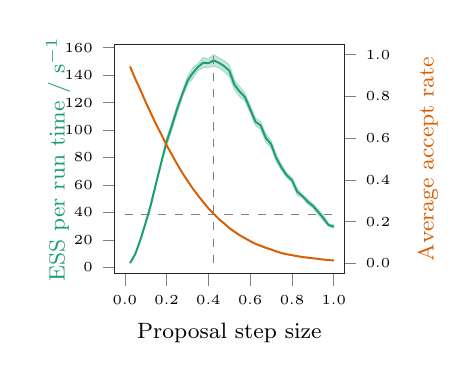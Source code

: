 % This file was created by matplotlib2tikz v0.6.11.
\pgfplotsset{scaled y ticks=false}

\begin{tikzpicture}

\definecolor{color1}{rgb}{0.851,0.373,0.008}
\definecolor{color0}{rgb}{0.106,0.62,0.467}

\begin{axis}[
  xlabel={\footnotesize Proposal step size},
  ylabel={\footnotesize\color{color0} ESS per run time / $\textrm{s}^{-1}$},
  y label style={at={(axis description cs:-0.15,.5)},rotate=0,anchor=south},
  width=45mm,
  height=45mm,
  xmin=-0.05, xmax=1.05,
  ymin=-4.783, ymax=162.591,
  xtick={-0.2,0,0.2,0.4,0.6,0.8,1,1.2},
  xticklabels={,0.0,0.2,0.4,0.6,0.8,1.0,},
  ytick={-20,0,20,40,60,80,100,120,140,160},
  yticklabels={,0,20,40,60,80,100,120,140,160},
  tick align=outside,
  tick pos=left,
  x grid style={white!80.0!black},
  y grid style={white!80.0!black},
  axis line style={lightgray!20.0!black},
  every tick label/.append style={font=\tiny},
]
\path [draw=color0, fill=color0, opacity=0.25] (axis cs:0.025,3.46)
--(axis cs:0.025,2.825)
--(axis cs:0.05,9.414)
--(axis cs:0.075,19.503)
--(axis cs:0.1,31.697)
--(axis cs:0.125,44.112)
--(axis cs:0.15,60.483)
--(axis cs:0.175,75.822)
--(axis cs:0.2,88.486)
--(axis cs:0.225,99.948)
--(axis cs:0.25,112.39)
--(axis cs:0.275,123.893)
--(axis cs:0.3,132.829)
--(axis cs:0.325,137.699)
--(axis cs:0.35,143.47)
--(axis cs:0.375,145.295)
--(axis cs:0.4,145.551)
--(axis cs:0.425,146.486)
--(axis cs:0.45,145.397)
--(axis cs:0.475,142.657)
--(axis cs:0.5,138.772)
--(axis cs:0.525,129.668)
--(axis cs:0.55,124.21)
--(axis cs:0.575,121.216)
--(axis cs:0.6,112.334)
--(axis cs:0.625,103.521)
--(axis cs:0.65,100.402)
--(axis cs:0.675,91.176)
--(axis cs:0.7,86.998)
--(axis cs:0.725,76.974)
--(axis cs:0.75,70.51)
--(axis cs:0.775,65.319)
--(axis cs:0.8,61.525)
--(axis cs:0.825,52.611)
--(axis cs:0.85,50.629)
--(axis cs:0.875,46.052)
--(axis cs:0.9,43.292)
--(axis cs:0.925,38.581)
--(axis cs:0.95,34.007)
--(axis cs:0.975,29.989)
--(axis cs:1,28.485)
--(axis cs:1,30.946)
--(axis cs:1,30.946)
--(axis cs:0.975,31.684)
--(axis cs:0.95,37.927)
--(axis cs:0.925,42.336)
--(axis cs:0.9,46.296)
--(axis cs:0.875,49.788)
--(axis cs:0.85,53.063)
--(axis cs:0.825,57.578)
--(axis cs:0.8,65.419)
--(axis cs:0.775,68.757)
--(axis cs:0.75,74.837)
--(axis cs:0.725,82.136)
--(axis cs:0.7,92.506)
--(axis cs:0.675,97.164)
--(axis cs:0.65,106.261)
--(axis cs:0.625,108.844)
--(axis cs:0.6,118.048)
--(axis cs:0.575,126.719)
--(axis cs:0.55,131.686)
--(axis cs:0.525,136.132)
--(axis cs:0.5,147.531)
--(axis cs:0.475,150.58)
--(axis cs:0.45,152.638)
--(axis cs:0.425,154.983)
--(axis cs:0.4,151.897)
--(axis cs:0.375,152.863)
--(axis cs:0.35,148.475)
--(axis cs:0.325,145.485)
--(axis cs:0.3,138.996)
--(axis cs:0.275,128.202)
--(axis cs:0.25,118.125)
--(axis cs:0.225,106.14)
--(axis cs:0.2,94.577)
--(axis cs:0.175,77.953)
--(axis cs:0.15,62.69)
--(axis cs:0.125,47.779)
--(axis cs:0.1,33.673)
--(axis cs:0.075,21.248)
--(axis cs:0.05,10.145)
--(axis cs:0.025,3.46)
--cycle;

\addplot [line width=0.7pt, color0, forget plot]
table {%
0.025 3.143
0.05 9.78
0.075 20.376
0.1 32.685
0.125 45.946
0.15 61.587
0.175 76.887
0.2 91.532
0.225 103.044
0.25 115.257
0.275 126.047
0.3 135.913
0.325 141.592
0.35 145.972
0.375 149.079
0.4 148.724
0.425 150.734
0.45 149.017
0.475 146.619
0.5 143.152
0.525 132.9
0.55 127.948
0.575 123.967
0.6 115.191
0.625 106.183
0.65 103.331
0.675 94.17
0.7 89.752
0.725 79.555
0.75 72.674
0.775 67.038
0.8 63.472
0.825 55.094
0.85 51.846
0.875 47.92
0.9 44.794
0.925 40.458
0.95 35.967
0.975 30.837
1 29.715
};

\end{axis}

\begin{axis}[
  ylabel={\footnotesize\color{color1} Average accept rate},
  axis y line*=right,
  axis x line=none,
  y label style={at={(axis description cs:1.45,.5)},rotate=0,anchor=south},
  width=45mm,
  height=45mm,
  xmin=-0.05, xmax=1.05,
  ymin=-0.05, ymax=1.05,
  ytick={-0.2,0,0.2,0.4,0.6,0.8,1,1.2},
  yticklabels={,0.0,0.2,0.4,0.6,0.8,1.0,},
  tick align=outside,
  tick pos=right,
  x grid style={white!80.0!black},
  y grid style={white!80.0!black},
  axis line style={lightgray!20.0!black},
  every tick label/.append style={font=\tiny},
]
\path [draw=color1, fill=color1, opacity=0.25] (axis cs:0.025,0.945)
--(axis cs:0.025,0.939)
--(axis cs:0.05,0.881)
--(axis cs:0.075,0.827)
--(axis cs:0.1,0.77)
--(axis cs:0.125,0.715)
--(axis cs:0.15,0.664)
--(axis cs:0.175,0.614)
--(axis cs:0.2,0.563)
--(axis cs:0.225,0.518)
--(axis cs:0.25,0.475)
--(axis cs:0.275,0.432)
--(axis cs:0.3,0.394)
--(axis cs:0.325,0.357)
--(axis cs:0.35,0.324)
--(axis cs:0.375,0.291)
--(axis cs:0.4,0.262)
--(axis cs:0.425,0.237)
--(axis cs:0.45,0.21)
--(axis cs:0.475,0.19)
--(axis cs:0.5,0.169)
--(axis cs:0.525,0.149)
--(axis cs:0.55,0.133)
--(axis cs:0.575,0.119)
--(axis cs:0.6,0.106)
--(axis cs:0.625,0.092)
--(axis cs:0.65,0.082)
--(axis cs:0.675,0.073)
--(axis cs:0.7,0.066)
--(axis cs:0.725,0.056)
--(axis cs:0.75,0.048)
--(axis cs:0.775,0.043)
--(axis cs:0.8,0.039)
--(axis cs:0.825,0.033)
--(axis cs:0.85,0.028)
--(axis cs:0.875,0.026)
--(axis cs:0.9,0.024)
--(axis cs:0.925,0.02)
--(axis cs:0.95,0.017)
--(axis cs:0.975,0.015)
--(axis cs:1,0.014)
--(axis cs:1,0.016)
--(axis cs:1,0.016)
--(axis cs:0.975,0.017)
--(axis cs:0.95,0.02)
--(axis cs:0.925,0.024)
--(axis cs:0.9,0.026)
--(axis cs:0.875,0.03)
--(axis cs:0.85,0.034)
--(axis cs:0.825,0.036)
--(axis cs:0.8,0.042)
--(axis cs:0.775,0.046)
--(axis cs:0.75,0.052)
--(axis cs:0.725,0.06)
--(axis cs:0.7,0.068)
--(axis cs:0.675,0.078)
--(axis cs:0.65,0.087)
--(axis cs:0.625,0.096)
--(axis cs:0.6,0.108)
--(axis cs:0.575,0.123)
--(axis cs:0.55,0.137)
--(axis cs:0.525,0.154)
--(axis cs:0.5,0.172)
--(axis cs:0.475,0.194)
--(axis cs:0.45,0.215)
--(axis cs:0.425,0.239)
--(axis cs:0.4,0.266)
--(axis cs:0.375,0.297)
--(axis cs:0.35,0.328)
--(axis cs:0.325,0.36)
--(axis cs:0.3,0.399)
--(axis cs:0.275,0.436)
--(axis cs:0.25,0.478)
--(axis cs:0.225,0.524)
--(axis cs:0.2,0.57)
--(axis cs:0.175,0.62)
--(axis cs:0.15,0.667)
--(axis cs:0.125,0.722)
--(axis cs:0.1,0.775)
--(axis cs:0.075,0.831)
--(axis cs:0.05,0.887)
--(axis cs:0.025,0.945)
--cycle;

\addplot [line width=0.7pt, color1, forget plot]
table {%
0.025 0.942
0.05 0.884
0.075 0.829
0.1 0.772
0.125 0.718
0.15 0.665
0.175 0.617
0.2 0.566
0.225 0.521
0.25 0.476
0.275 0.434
0.3 0.396
0.325 0.359
0.35 0.326
0.375 0.294
0.4 0.264
0.425 0.238
0.45 0.213
0.475 0.192
0.5 0.17
0.525 0.152
0.55 0.135
0.575 0.121
0.6 0.107
0.625 0.094
0.65 0.085
0.675 0.075
0.7 0.067
0.725 0.058
0.75 0.05
0.775 0.044
0.8 0.04
0.825 0.035
0.85 0.031
0.875 0.028
0.9 0.025
0.925 0.022
0.95 0.019
0.975 0.016
1 0.015
};
\addplot [lightgray!66.928!black, dashed, forget plot]
table {%
0 0.234
1 0.234
};
\addplot [lightgray!66.928!black, dashed, forget plot]
table {%
0.425 0
0.425 1
};

\end{axis}

\end{tikzpicture}
